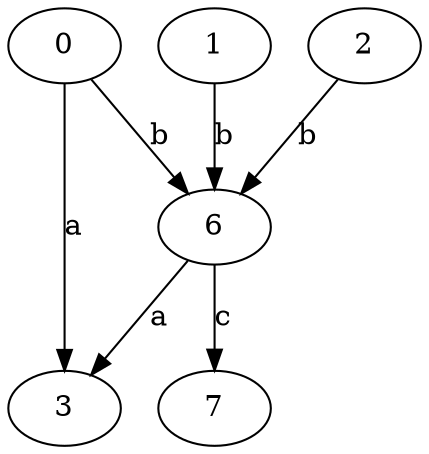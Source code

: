 strict digraph  {
0;
1;
2;
3;
6;
7;
0 -> 3  [label=a];
0 -> 6  [label=b];
1 -> 6  [label=b];
2 -> 6  [label=b];
6 -> 3  [label=a];
6 -> 7  [label=c];
}
